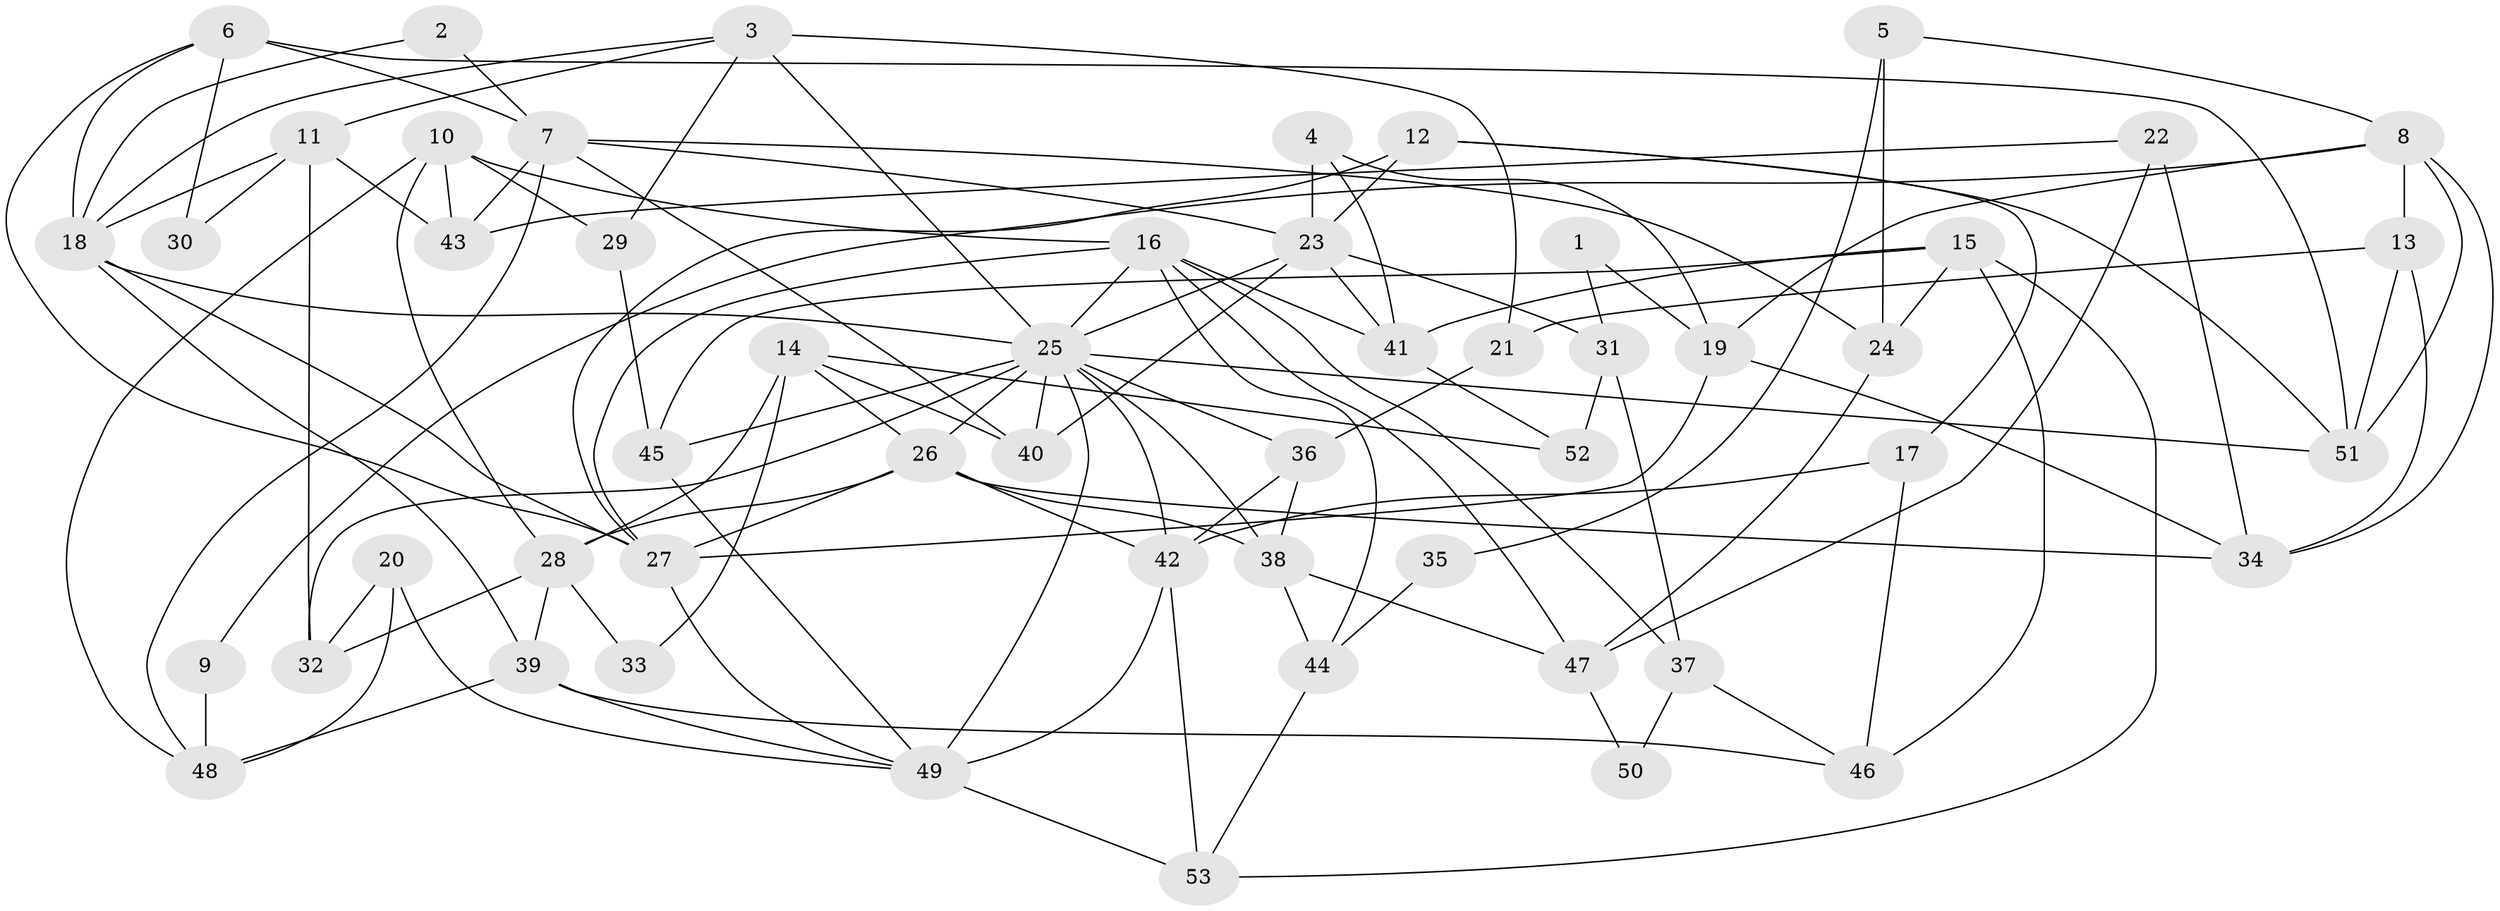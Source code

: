 // original degree distribution, {2: 0.10666666666666667, 5: 0.17333333333333334, 3: 0.29333333333333333, 9: 0.013333333333333334, 4: 0.30666666666666664, 7: 0.05333333333333334, 6: 0.05333333333333334}
// Generated by graph-tools (version 1.1) at 2025/37/03/04/25 23:37:04]
// undirected, 53 vertices, 120 edges
graph export_dot {
  node [color=gray90,style=filled];
  1;
  2;
  3;
  4;
  5;
  6;
  7;
  8;
  9;
  10;
  11;
  12;
  13;
  14;
  15;
  16;
  17;
  18;
  19;
  20;
  21;
  22;
  23;
  24;
  25;
  26;
  27;
  28;
  29;
  30;
  31;
  32;
  33;
  34;
  35;
  36;
  37;
  38;
  39;
  40;
  41;
  42;
  43;
  44;
  45;
  46;
  47;
  48;
  49;
  50;
  51;
  52;
  53;
  1 -- 19 [weight=1.0];
  1 -- 31 [weight=1.0];
  2 -- 7 [weight=1.0];
  2 -- 18 [weight=1.0];
  3 -- 11 [weight=1.0];
  3 -- 18 [weight=1.0];
  3 -- 21 [weight=1.0];
  3 -- 25 [weight=2.0];
  3 -- 29 [weight=1.0];
  4 -- 19 [weight=1.0];
  4 -- 23 [weight=1.0];
  4 -- 41 [weight=1.0];
  5 -- 8 [weight=1.0];
  5 -- 24 [weight=1.0];
  5 -- 35 [weight=1.0];
  6 -- 7 [weight=1.0];
  6 -- 18 [weight=1.0];
  6 -- 27 [weight=1.0];
  6 -- 30 [weight=1.0];
  6 -- 51 [weight=1.0];
  7 -- 23 [weight=1.0];
  7 -- 24 [weight=1.0];
  7 -- 40 [weight=1.0];
  7 -- 43 [weight=1.0];
  7 -- 48 [weight=1.0];
  8 -- 9 [weight=1.0];
  8 -- 13 [weight=1.0];
  8 -- 19 [weight=1.0];
  8 -- 34 [weight=1.0];
  8 -- 51 [weight=1.0];
  9 -- 48 [weight=1.0];
  10 -- 16 [weight=1.0];
  10 -- 28 [weight=1.0];
  10 -- 29 [weight=1.0];
  10 -- 43 [weight=1.0];
  10 -- 48 [weight=1.0];
  11 -- 18 [weight=1.0];
  11 -- 30 [weight=1.0];
  11 -- 32 [weight=1.0];
  11 -- 43 [weight=1.0];
  12 -- 17 [weight=1.0];
  12 -- 23 [weight=1.0];
  12 -- 27 [weight=1.0];
  12 -- 51 [weight=1.0];
  13 -- 21 [weight=1.0];
  13 -- 34 [weight=1.0];
  13 -- 51 [weight=1.0];
  14 -- 26 [weight=1.0];
  14 -- 28 [weight=1.0];
  14 -- 33 [weight=1.0];
  14 -- 40 [weight=1.0];
  14 -- 52 [weight=1.0];
  15 -- 24 [weight=1.0];
  15 -- 41 [weight=1.0];
  15 -- 45 [weight=2.0];
  15 -- 46 [weight=1.0];
  15 -- 53 [weight=1.0];
  16 -- 25 [weight=1.0];
  16 -- 27 [weight=1.0];
  16 -- 37 [weight=1.0];
  16 -- 41 [weight=1.0];
  16 -- 44 [weight=1.0];
  16 -- 47 [weight=1.0];
  17 -- 42 [weight=1.0];
  17 -- 46 [weight=1.0];
  18 -- 25 [weight=1.0];
  18 -- 27 [weight=1.0];
  18 -- 39 [weight=1.0];
  19 -- 27 [weight=1.0];
  19 -- 34 [weight=2.0];
  20 -- 32 [weight=1.0];
  20 -- 48 [weight=1.0];
  20 -- 49 [weight=1.0];
  21 -- 36 [weight=1.0];
  22 -- 34 [weight=1.0];
  22 -- 43 [weight=1.0];
  22 -- 47 [weight=1.0];
  23 -- 25 [weight=1.0];
  23 -- 31 [weight=1.0];
  23 -- 40 [weight=1.0];
  23 -- 41 [weight=1.0];
  24 -- 47 [weight=1.0];
  25 -- 26 [weight=1.0];
  25 -- 32 [weight=1.0];
  25 -- 36 [weight=1.0];
  25 -- 38 [weight=1.0];
  25 -- 40 [weight=1.0];
  25 -- 42 [weight=1.0];
  25 -- 45 [weight=1.0];
  25 -- 49 [weight=1.0];
  25 -- 51 [weight=1.0];
  26 -- 27 [weight=1.0];
  26 -- 28 [weight=1.0];
  26 -- 34 [weight=1.0];
  26 -- 38 [weight=1.0];
  26 -- 42 [weight=1.0];
  27 -- 49 [weight=1.0];
  28 -- 32 [weight=2.0];
  28 -- 33 [weight=1.0];
  28 -- 39 [weight=1.0];
  29 -- 45 [weight=1.0];
  31 -- 37 [weight=1.0];
  31 -- 52 [weight=1.0];
  35 -- 44 [weight=1.0];
  36 -- 38 [weight=1.0];
  36 -- 42 [weight=1.0];
  37 -- 46 [weight=1.0];
  37 -- 50 [weight=1.0];
  38 -- 44 [weight=1.0];
  38 -- 47 [weight=1.0];
  39 -- 46 [weight=1.0];
  39 -- 48 [weight=1.0];
  39 -- 49 [weight=1.0];
  41 -- 52 [weight=2.0];
  42 -- 49 [weight=1.0];
  42 -- 53 [weight=1.0];
  44 -- 53 [weight=1.0];
  45 -- 49 [weight=1.0];
  47 -- 50 [weight=1.0];
  49 -- 53 [weight=2.0];
}
